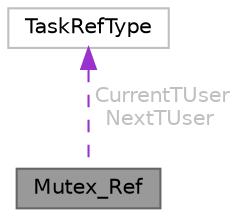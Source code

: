 digraph "Mutex_Ref"
{
 // LATEX_PDF_SIZE
  bgcolor="transparent";
  edge [fontname=Helvetica,fontsize=10,labelfontname=Helvetica,labelfontsize=10];
  node [fontname=Helvetica,fontsize=10,shape=box,height=0.2,width=0.4];
  Node1 [id="Node000001",label="Mutex_Ref",height=0.2,width=0.4,color="gray40", fillcolor="grey60", style="filled", fontcolor="black",tooltip=" "];
  Node2 -> Node1 [id="edge1_Node000001_Node000002",dir="back",color="darkorchid3",style="dashed",tooltip=" ",label=" CurrentTUser\nNextTUser",fontcolor="grey" ];
  Node2 [id="Node000002",label="TaskRefType",height=0.2,width=0.4,color="grey75", fillcolor="white", style="filled",URL="$struct_task_ref_type.html",tooltip=" "];
}
